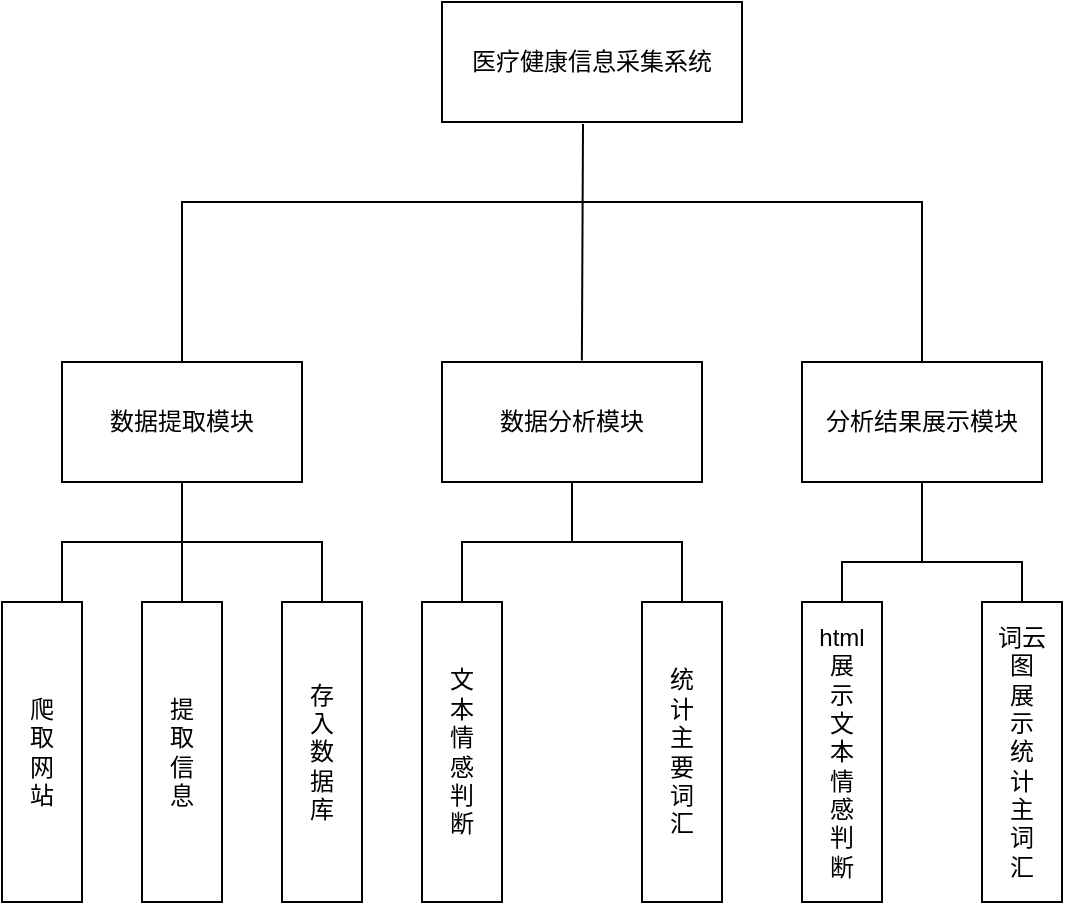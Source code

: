 <mxfile version="23.1.1" type="github">
  <diagram id="prtHgNgQTEPvFCAcTncT" name="Page-1">
    <mxGraphModel dx="878" dy="509" grid="1" gridSize="10" guides="1" tooltips="1" connect="1" arrows="1" fold="1" page="1" pageScale="1" pageWidth="827" pageHeight="1169" math="0" shadow="0">
      <root>
        <mxCell id="0" />
        <mxCell id="1" parent="0" />
        <mxCell id="7178SF8XKgWfNfZ_457G-5" value="&lt;p class=&quot;MsoNormal&quot;&gt;医疗健康信息采集系统&lt;/p&gt;" style="rounded=0;whiteSpace=wrap;html=1;" parent="1" vertex="1">
          <mxGeometry x="370" y="60" width="150" height="60" as="geometry" />
        </mxCell>
        <mxCell id="7178SF8XKgWfNfZ_457G-6" value="数据提取模块" style="rounded=0;whiteSpace=wrap;html=1;" parent="1" vertex="1">
          <mxGeometry x="180" y="240" width="120" height="60" as="geometry" />
        </mxCell>
        <mxCell id="7178SF8XKgWfNfZ_457G-7" value="数据分析模块" style="rounded=0;whiteSpace=wrap;html=1;" parent="1" vertex="1">
          <mxGeometry x="370" y="240" width="130" height="60" as="geometry" />
        </mxCell>
        <mxCell id="7178SF8XKgWfNfZ_457G-8" value="分析结果展示模块" style="rounded=0;whiteSpace=wrap;html=1;" parent="1" vertex="1">
          <mxGeometry x="550" y="240" width="120" height="60" as="geometry" />
        </mxCell>
        <mxCell id="7178SF8XKgWfNfZ_457G-24" value="" style="endArrow=none;html=1;rounded=0;entryX=0.5;entryY=0;entryDx=0;entryDy=0;exitX=0.5;exitY=0;exitDx=0;exitDy=0;" parent="1" source="7178SF8XKgWfNfZ_457G-6" target="7178SF8XKgWfNfZ_457G-8" edge="1">
          <mxGeometry width="50" height="50" relative="1" as="geometry">
            <mxPoint x="240" y="230" as="sourcePoint" />
            <mxPoint x="490" y="190" as="targetPoint" />
            <Array as="points">
              <mxPoint x="240" y="160" />
              <mxPoint x="440" y="160" />
              <mxPoint x="610" y="160" />
              <mxPoint x="610" y="200" />
            </Array>
          </mxGeometry>
        </mxCell>
        <mxCell id="7178SF8XKgWfNfZ_457G-25" value="" style="endArrow=none;html=1;rounded=0;entryX=0.47;entryY=1.017;entryDx=0;entryDy=0;entryPerimeter=0;exitX=0.538;exitY=-0.012;exitDx=0;exitDy=0;exitPerimeter=0;" parent="1" source="7178SF8XKgWfNfZ_457G-7" target="7178SF8XKgWfNfZ_457G-5" edge="1">
          <mxGeometry width="50" height="50" relative="1" as="geometry">
            <mxPoint x="432.5" y="240" as="sourcePoint" />
            <mxPoint x="437.5" y="120" as="targetPoint" />
            <Array as="points" />
          </mxGeometry>
        </mxCell>
        <mxCell id="7178SF8XKgWfNfZ_457G-28" value="爬&lt;br&gt;取&lt;br&gt;网&lt;br&gt;站" style="rounded=0;whiteSpace=wrap;html=1;" parent="1" vertex="1">
          <mxGeometry x="150" y="360" width="40" height="150" as="geometry" />
        </mxCell>
        <mxCell id="7178SF8XKgWfNfZ_457G-29" value="提&lt;br&gt;取&lt;br&gt;信&lt;br&gt;息" style="rounded=0;whiteSpace=wrap;html=1;" parent="1" vertex="1">
          <mxGeometry x="220" y="360" width="40" height="150" as="geometry" />
        </mxCell>
        <mxCell id="7178SF8XKgWfNfZ_457G-31" value="存&lt;br&gt;入&lt;br&gt;数&lt;br&gt;据&lt;br&gt;库" style="rounded=0;whiteSpace=wrap;html=1;" parent="1" vertex="1">
          <mxGeometry x="290" y="360" width="40" height="150" as="geometry" />
        </mxCell>
        <mxCell id="7178SF8XKgWfNfZ_457G-34" value="文&lt;br&gt;本&lt;br&gt;情&lt;br&gt;感&lt;br&gt;判&lt;br&gt;断" style="rounded=0;whiteSpace=wrap;html=1;" parent="1" vertex="1">
          <mxGeometry x="360" y="360" width="40" height="150" as="geometry" />
        </mxCell>
        <mxCell id="7178SF8XKgWfNfZ_457G-35" value="统&lt;br&gt;计&lt;br&gt;主&lt;br&gt;要&lt;br&gt;词&lt;br&gt;汇" style="rounded=0;whiteSpace=wrap;html=1;" parent="1" vertex="1">
          <mxGeometry x="470" y="360" width="40" height="150" as="geometry" />
        </mxCell>
        <mxCell id="7178SF8XKgWfNfZ_457G-36" value="html&lt;br&gt;展&lt;br&gt;示&lt;br&gt;文&lt;br&gt;本&lt;br&gt;情&lt;br&gt;感&lt;br&gt;判&lt;br&gt;断" style="rounded=0;whiteSpace=wrap;html=1;" parent="1" vertex="1">
          <mxGeometry x="550" y="360" width="40" height="150" as="geometry" />
        </mxCell>
        <mxCell id="7178SF8XKgWfNfZ_457G-37" value="词云&lt;br&gt;图&lt;br&gt;展&lt;br&gt;示&lt;br&gt;统&lt;br&gt;计&lt;br&gt;主&lt;br&gt;词&lt;br&gt;汇" style="rounded=0;whiteSpace=wrap;html=1;" parent="1" vertex="1">
          <mxGeometry x="640" y="360" width="40" height="150" as="geometry" />
        </mxCell>
        <mxCell id="7178SF8XKgWfNfZ_457G-40" value="" style="endArrow=none;html=1;rounded=0;entryX=0.5;entryY=0;entryDx=0;entryDy=0;exitX=0.75;exitY=0;exitDx=0;exitDy=0;" parent="1" source="7178SF8XKgWfNfZ_457G-28" target="7178SF8XKgWfNfZ_457G-31" edge="1">
          <mxGeometry width="50" height="50" relative="1" as="geometry">
            <mxPoint x="250" y="250" as="sourcePoint" />
            <mxPoint x="620" y="250" as="targetPoint" />
            <Array as="points">
              <mxPoint x="180" y="330" />
              <mxPoint x="240" y="330" />
              <mxPoint x="310" y="330" />
            </Array>
          </mxGeometry>
        </mxCell>
        <mxCell id="7178SF8XKgWfNfZ_457G-41" value="" style="endArrow=none;html=1;rounded=0;entryX=0.5;entryY=1;entryDx=0;entryDy=0;exitX=0.5;exitY=0;exitDx=0;exitDy=0;" parent="1" source="7178SF8XKgWfNfZ_457G-29" target="7178SF8XKgWfNfZ_457G-6" edge="1">
          <mxGeometry width="50" height="50" relative="1" as="geometry">
            <mxPoint x="450" y="249" as="sourcePoint" />
            <mxPoint x="451" y="131" as="targetPoint" />
            <Array as="points" />
          </mxGeometry>
        </mxCell>
        <mxCell id="7178SF8XKgWfNfZ_457G-42" value="" style="endArrow=none;html=1;rounded=0;entryX=0.5;entryY=0;entryDx=0;entryDy=0;exitX=0.5;exitY=0;exitDx=0;exitDy=0;" parent="1" source="7178SF8XKgWfNfZ_457G-34" target="7178SF8XKgWfNfZ_457G-35" edge="1">
          <mxGeometry width="50" height="50" relative="1" as="geometry">
            <mxPoint x="370" y="360" as="sourcePoint" />
            <mxPoint x="500" y="360" as="targetPoint" />
            <Array as="points">
              <mxPoint x="380" y="330" />
              <mxPoint x="440" y="330" />
              <mxPoint x="490" y="330" />
            </Array>
          </mxGeometry>
        </mxCell>
        <mxCell id="7178SF8XKgWfNfZ_457G-44" value="" style="endArrow=none;html=1;rounded=0;entryX=0.5;entryY=1;entryDx=0;entryDy=0;" parent="1" target="7178SF8XKgWfNfZ_457G-7" edge="1">
          <mxGeometry width="50" height="50" relative="1" as="geometry">
            <mxPoint x="435" y="330" as="sourcePoint" />
            <mxPoint x="250" y="310" as="targetPoint" />
            <Array as="points" />
          </mxGeometry>
        </mxCell>
        <mxCell id="7178SF8XKgWfNfZ_457G-45" value="" style="endArrow=none;html=1;rounded=0;entryX=0.5;entryY=0;entryDx=0;entryDy=0;exitX=0.5;exitY=0;exitDx=0;exitDy=0;" parent="1" source="7178SF8XKgWfNfZ_457G-36" target="7178SF8XKgWfNfZ_457G-37" edge="1">
          <mxGeometry width="50" height="50" relative="1" as="geometry">
            <mxPoint x="390" y="370" as="sourcePoint" />
            <mxPoint x="500" y="370" as="targetPoint" />
            <Array as="points">
              <mxPoint x="570" y="340" />
              <mxPoint x="610" y="340" />
              <mxPoint x="660" y="340" />
            </Array>
          </mxGeometry>
        </mxCell>
        <mxCell id="7178SF8XKgWfNfZ_457G-46" value="" style="endArrow=none;html=1;rounded=0;entryX=0.5;entryY=1;entryDx=0;entryDy=0;" parent="1" target="7178SF8XKgWfNfZ_457G-8" edge="1">
          <mxGeometry width="50" height="50" relative="1" as="geometry">
            <mxPoint x="610" y="340" as="sourcePoint" />
            <mxPoint x="445" y="310" as="targetPoint" />
            <Array as="points" />
          </mxGeometry>
        </mxCell>
      </root>
    </mxGraphModel>
  </diagram>
</mxfile>
